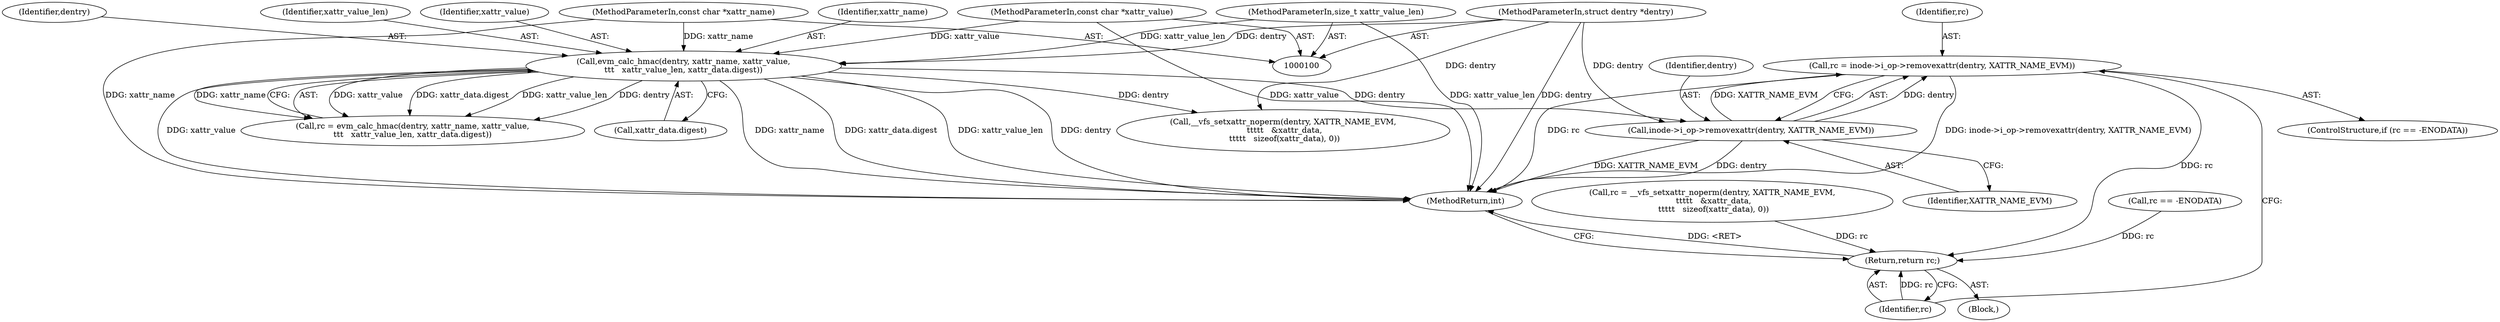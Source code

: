 digraph "1_linux_a67adb997419fb53540d4a4f79c6471c60bc69b6@API" {
"1000153" [label="(Call,rc = inode->i_op->removexattr(dentry, XATTR_NAME_EVM))"];
"1000155" [label="(Call,inode->i_op->removexattr(dentry, XATTR_NAME_EVM))"];
"1000119" [label="(Call,evm_calc_hmac(dentry, xattr_name, xattr_value,\n\t\t\t   xattr_value_len, xattr_data.digest))"];
"1000101" [label="(MethodParameterIn,struct dentry *dentry)"];
"1000102" [label="(MethodParameterIn,const char *xattr_name)"];
"1000103" [label="(MethodParameterIn,const char *xattr_value)"];
"1000104" [label="(MethodParameterIn,size_t xattr_value_len)"];
"1000158" [label="(Return,return rc;)"];
"1000117" [label="(Call,rc = evm_calc_hmac(dentry, xattr_name, xattr_value,\n\t\t\t   xattr_value_len, xattr_data.digest))"];
"1000102" [label="(MethodParameterIn,const char *xattr_name)"];
"1000101" [label="(MethodParameterIn,struct dentry *dentry)"];
"1000157" [label="(Identifier,XATTR_NAME_EVM)"];
"1000120" [label="(Identifier,dentry)"];
"1000119" [label="(Call,evm_calc_hmac(dentry, xattr_name, xattr_value,\n\t\t\t   xattr_value_len, xattr_data.digest))"];
"1000124" [label="(Call,xattr_data.digest)"];
"1000123" [label="(Identifier,xattr_value_len)"];
"1000137" [label="(Call,rc = __vfs_setxattr_noperm(dentry, XATTR_NAME_EVM,\n \t\t\t\t\t   &xattr_data,\n \t\t\t\t\t   sizeof(xattr_data), 0))"];
"1000156" [label="(Identifier,dentry)"];
"1000159" [label="(Identifier,rc)"];
"1000149" [label="(Call,rc == -ENODATA)"];
"1000158" [label="(Return,return rc;)"];
"1000155" [label="(Call,inode->i_op->removexattr(dentry, XATTR_NAME_EVM))"];
"1000148" [label="(ControlStructure,if (rc == -ENODATA))"];
"1000122" [label="(Identifier,xattr_value)"];
"1000154" [label="(Identifier,rc)"];
"1000160" [label="(MethodReturn,int)"];
"1000103" [label="(MethodParameterIn,const char *xattr_value)"];
"1000139" [label="(Call,__vfs_setxattr_noperm(dentry, XATTR_NAME_EVM,\n \t\t\t\t\t   &xattr_data,\n \t\t\t\t\t   sizeof(xattr_data), 0))"];
"1000104" [label="(MethodParameterIn,size_t xattr_value_len)"];
"1000153" [label="(Call,rc = inode->i_op->removexattr(dentry, XATTR_NAME_EVM))"];
"1000105" [label="(Block,)"];
"1000121" [label="(Identifier,xattr_name)"];
"1000153" -> "1000148"  [label="AST: "];
"1000153" -> "1000155"  [label="CFG: "];
"1000154" -> "1000153"  [label="AST: "];
"1000155" -> "1000153"  [label="AST: "];
"1000159" -> "1000153"  [label="CFG: "];
"1000153" -> "1000160"  [label="DDG: rc"];
"1000153" -> "1000160"  [label="DDG: inode->i_op->removexattr(dentry, XATTR_NAME_EVM)"];
"1000155" -> "1000153"  [label="DDG: dentry"];
"1000155" -> "1000153"  [label="DDG: XATTR_NAME_EVM"];
"1000153" -> "1000158"  [label="DDG: rc"];
"1000155" -> "1000157"  [label="CFG: "];
"1000156" -> "1000155"  [label="AST: "];
"1000157" -> "1000155"  [label="AST: "];
"1000155" -> "1000160"  [label="DDG: XATTR_NAME_EVM"];
"1000155" -> "1000160"  [label="DDG: dentry"];
"1000119" -> "1000155"  [label="DDG: dentry"];
"1000101" -> "1000155"  [label="DDG: dentry"];
"1000119" -> "1000117"  [label="AST: "];
"1000119" -> "1000124"  [label="CFG: "];
"1000120" -> "1000119"  [label="AST: "];
"1000121" -> "1000119"  [label="AST: "];
"1000122" -> "1000119"  [label="AST: "];
"1000123" -> "1000119"  [label="AST: "];
"1000124" -> "1000119"  [label="AST: "];
"1000117" -> "1000119"  [label="CFG: "];
"1000119" -> "1000160"  [label="DDG: xattr_name"];
"1000119" -> "1000160"  [label="DDG: xattr_data.digest"];
"1000119" -> "1000160"  [label="DDG: xattr_value_len"];
"1000119" -> "1000160"  [label="DDG: dentry"];
"1000119" -> "1000160"  [label="DDG: xattr_value"];
"1000119" -> "1000117"  [label="DDG: xattr_value"];
"1000119" -> "1000117"  [label="DDG: xattr_data.digest"];
"1000119" -> "1000117"  [label="DDG: xattr_value_len"];
"1000119" -> "1000117"  [label="DDG: dentry"];
"1000119" -> "1000117"  [label="DDG: xattr_name"];
"1000101" -> "1000119"  [label="DDG: dentry"];
"1000102" -> "1000119"  [label="DDG: xattr_name"];
"1000103" -> "1000119"  [label="DDG: xattr_value"];
"1000104" -> "1000119"  [label="DDG: xattr_value_len"];
"1000119" -> "1000139"  [label="DDG: dentry"];
"1000101" -> "1000100"  [label="AST: "];
"1000101" -> "1000160"  [label="DDG: dentry"];
"1000101" -> "1000139"  [label="DDG: dentry"];
"1000102" -> "1000100"  [label="AST: "];
"1000102" -> "1000160"  [label="DDG: xattr_name"];
"1000103" -> "1000100"  [label="AST: "];
"1000103" -> "1000160"  [label="DDG: xattr_value"];
"1000104" -> "1000100"  [label="AST: "];
"1000104" -> "1000160"  [label="DDG: xattr_value_len"];
"1000158" -> "1000105"  [label="AST: "];
"1000158" -> "1000159"  [label="CFG: "];
"1000159" -> "1000158"  [label="AST: "];
"1000160" -> "1000158"  [label="CFG: "];
"1000158" -> "1000160"  [label="DDG: <RET>"];
"1000159" -> "1000158"  [label="DDG: rc"];
"1000149" -> "1000158"  [label="DDG: rc"];
"1000137" -> "1000158"  [label="DDG: rc"];
}
